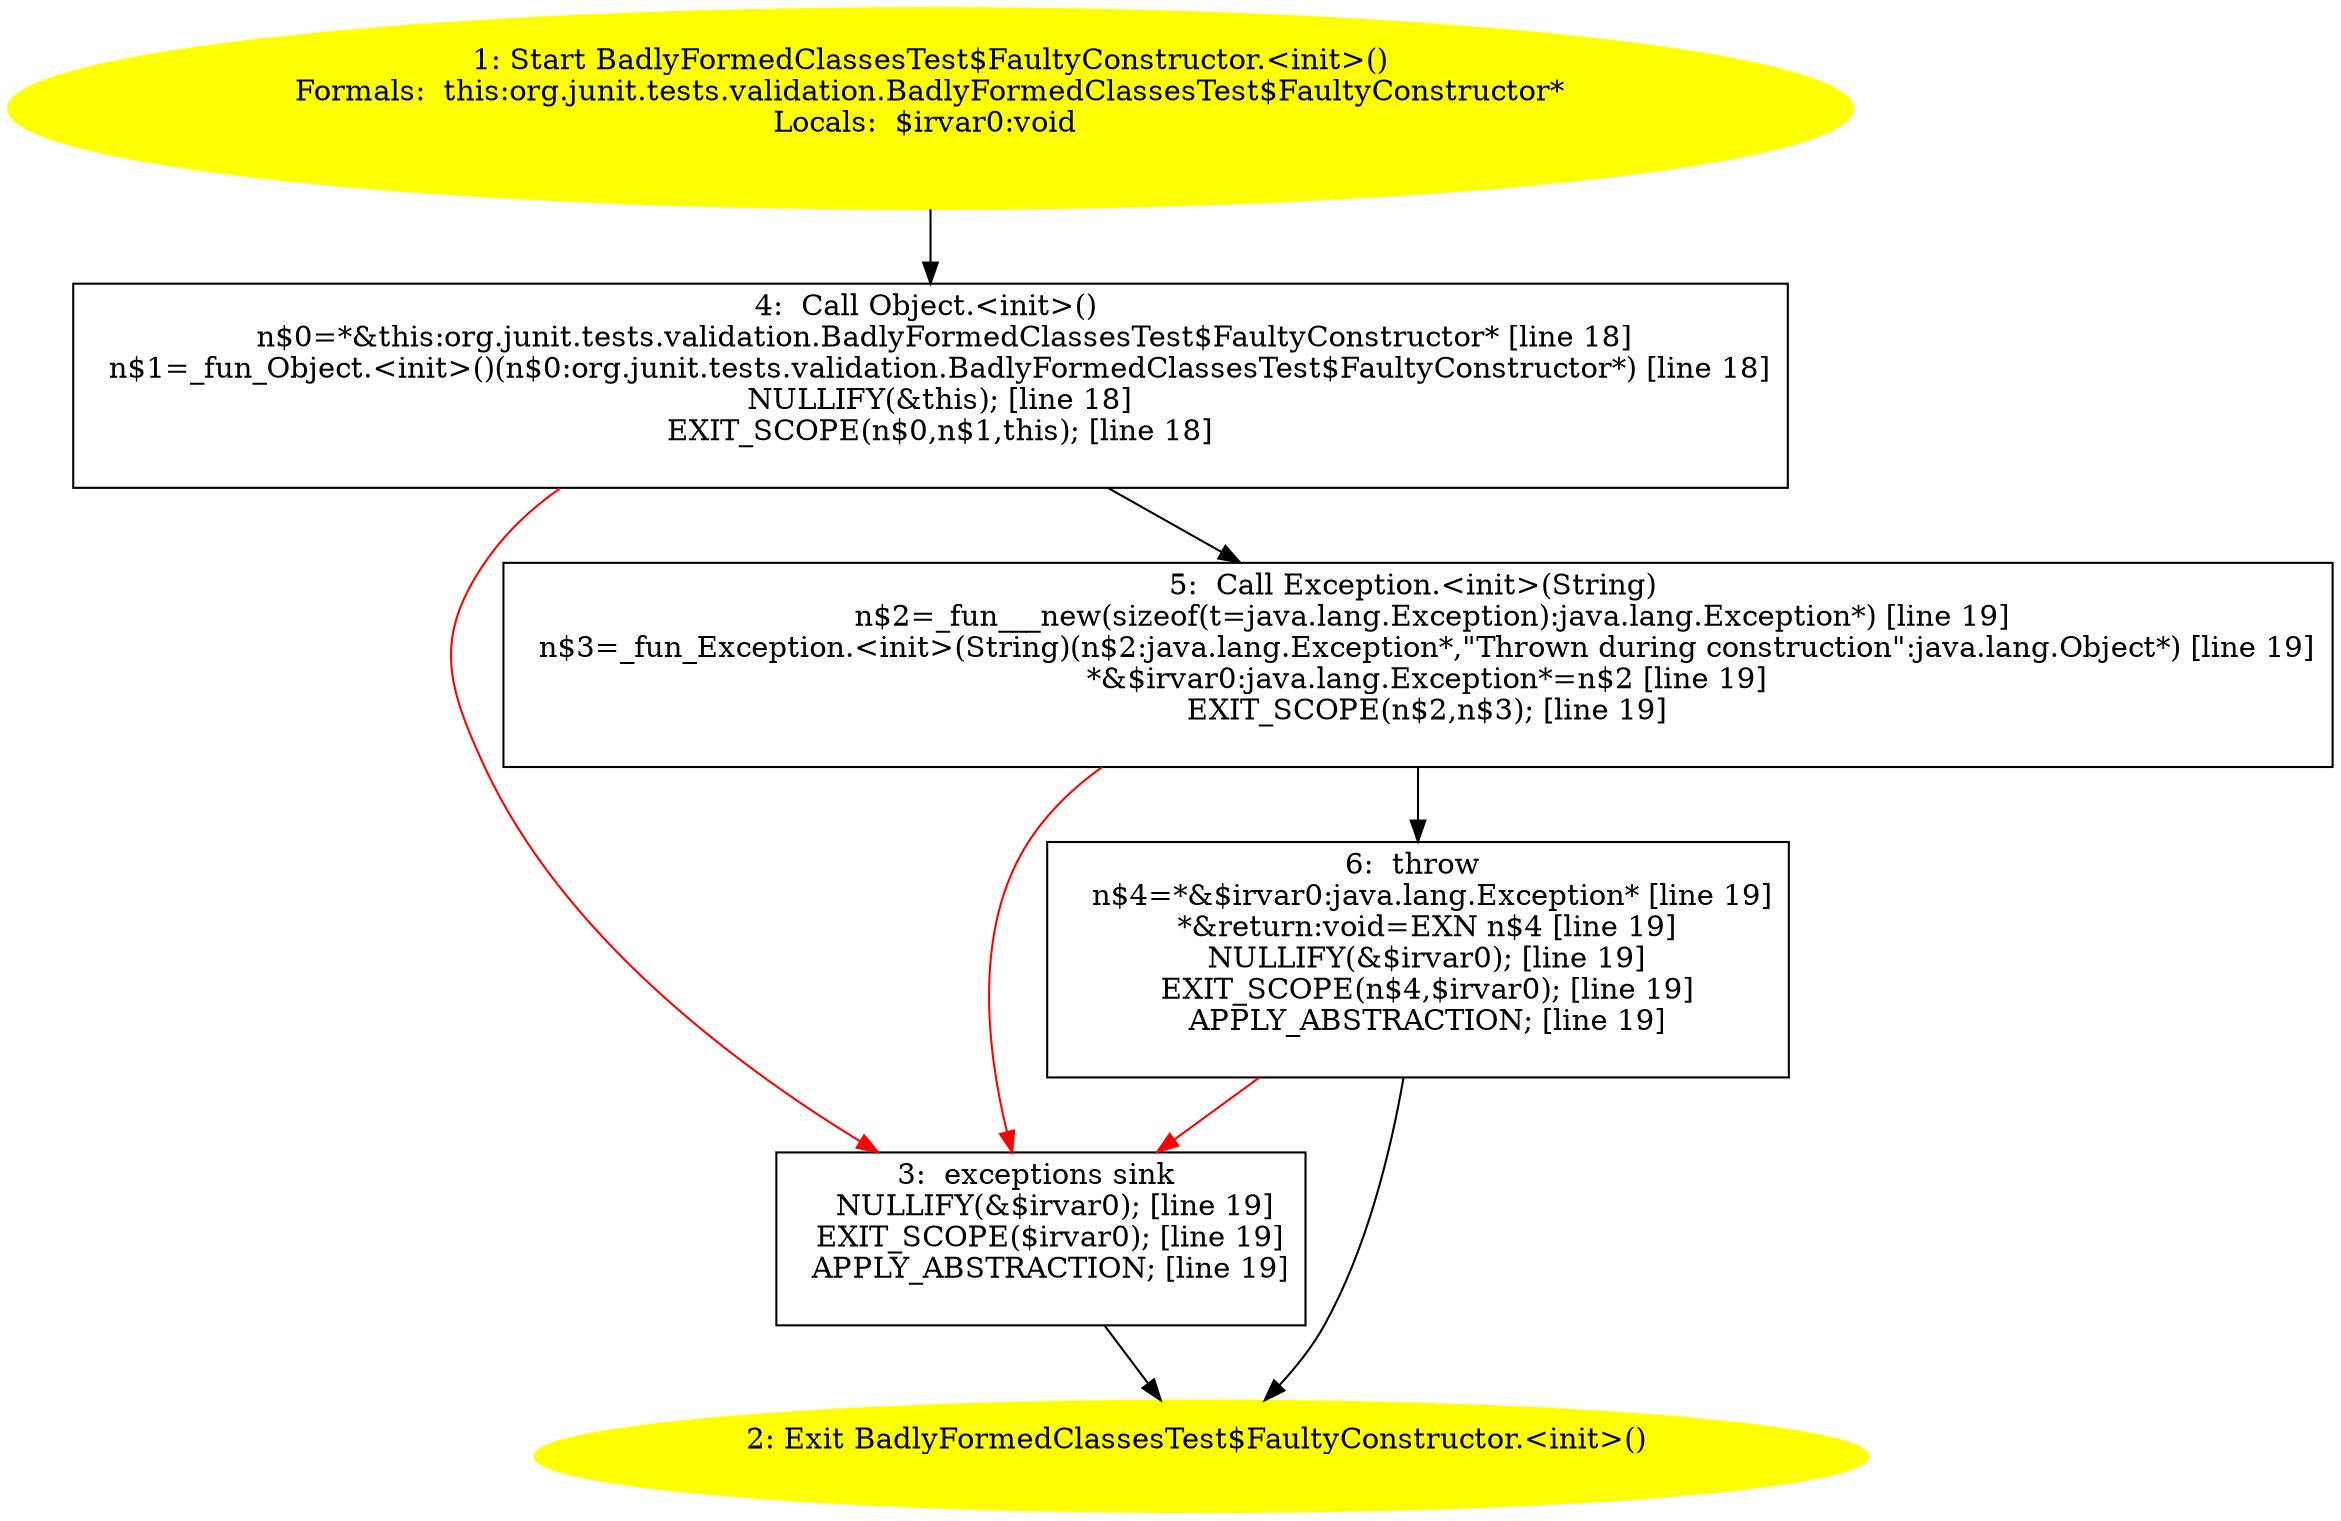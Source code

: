 /* @generated */
digraph cfg {
"org.junit.tests.validation.BadlyFormedClassesTest$FaultyConstructor.<init>().fddd795860473dfc12d90d09fe9f30e2_1" [label="1: Start BadlyFormedClassesTest$FaultyConstructor.<init>()\nFormals:  this:org.junit.tests.validation.BadlyFormedClassesTest$FaultyConstructor*\nLocals:  $irvar0:void \n  " color=yellow style=filled]
	

	 "org.junit.tests.validation.BadlyFormedClassesTest$FaultyConstructor.<init>().fddd795860473dfc12d90d09fe9f30e2_1" -> "org.junit.tests.validation.BadlyFormedClassesTest$FaultyConstructor.<init>().fddd795860473dfc12d90d09fe9f30e2_4" ;
"org.junit.tests.validation.BadlyFormedClassesTest$FaultyConstructor.<init>().fddd795860473dfc12d90d09fe9f30e2_2" [label="2: Exit BadlyFormedClassesTest$FaultyConstructor.<init>() \n  " color=yellow style=filled]
	

"org.junit.tests.validation.BadlyFormedClassesTest$FaultyConstructor.<init>().fddd795860473dfc12d90d09fe9f30e2_3" [label="3:  exceptions sink \n   NULLIFY(&$irvar0); [line 19]\n  EXIT_SCOPE($irvar0); [line 19]\n  APPLY_ABSTRACTION; [line 19]\n " shape="box"]
	

	 "org.junit.tests.validation.BadlyFormedClassesTest$FaultyConstructor.<init>().fddd795860473dfc12d90d09fe9f30e2_3" -> "org.junit.tests.validation.BadlyFormedClassesTest$FaultyConstructor.<init>().fddd795860473dfc12d90d09fe9f30e2_2" ;
"org.junit.tests.validation.BadlyFormedClassesTest$FaultyConstructor.<init>().fddd795860473dfc12d90d09fe9f30e2_4" [label="4:  Call Object.<init>() \n   n$0=*&this:org.junit.tests.validation.BadlyFormedClassesTest$FaultyConstructor* [line 18]\n  n$1=_fun_Object.<init>()(n$0:org.junit.tests.validation.BadlyFormedClassesTest$FaultyConstructor*) [line 18]\n  NULLIFY(&this); [line 18]\n  EXIT_SCOPE(n$0,n$1,this); [line 18]\n " shape="box"]
	

	 "org.junit.tests.validation.BadlyFormedClassesTest$FaultyConstructor.<init>().fddd795860473dfc12d90d09fe9f30e2_4" -> "org.junit.tests.validation.BadlyFormedClassesTest$FaultyConstructor.<init>().fddd795860473dfc12d90d09fe9f30e2_5" ;
	 "org.junit.tests.validation.BadlyFormedClassesTest$FaultyConstructor.<init>().fddd795860473dfc12d90d09fe9f30e2_4" -> "org.junit.tests.validation.BadlyFormedClassesTest$FaultyConstructor.<init>().fddd795860473dfc12d90d09fe9f30e2_3" [color="red" ];
"org.junit.tests.validation.BadlyFormedClassesTest$FaultyConstructor.<init>().fddd795860473dfc12d90d09fe9f30e2_5" [label="5:  Call Exception.<init>(String) \n   n$2=_fun___new(sizeof(t=java.lang.Exception):java.lang.Exception*) [line 19]\n  n$3=_fun_Exception.<init>(String)(n$2:java.lang.Exception*,\"Thrown during construction\":java.lang.Object*) [line 19]\n  *&$irvar0:java.lang.Exception*=n$2 [line 19]\n  EXIT_SCOPE(n$2,n$3); [line 19]\n " shape="box"]
	

	 "org.junit.tests.validation.BadlyFormedClassesTest$FaultyConstructor.<init>().fddd795860473dfc12d90d09fe9f30e2_5" -> "org.junit.tests.validation.BadlyFormedClassesTest$FaultyConstructor.<init>().fddd795860473dfc12d90d09fe9f30e2_6" ;
	 "org.junit.tests.validation.BadlyFormedClassesTest$FaultyConstructor.<init>().fddd795860473dfc12d90d09fe9f30e2_5" -> "org.junit.tests.validation.BadlyFormedClassesTest$FaultyConstructor.<init>().fddd795860473dfc12d90d09fe9f30e2_3" [color="red" ];
"org.junit.tests.validation.BadlyFormedClassesTest$FaultyConstructor.<init>().fddd795860473dfc12d90d09fe9f30e2_6" [label="6:  throw \n   n$4=*&$irvar0:java.lang.Exception* [line 19]\n  *&return:void=EXN n$4 [line 19]\n  NULLIFY(&$irvar0); [line 19]\n  EXIT_SCOPE(n$4,$irvar0); [line 19]\n  APPLY_ABSTRACTION; [line 19]\n " shape="box"]
	

	 "org.junit.tests.validation.BadlyFormedClassesTest$FaultyConstructor.<init>().fddd795860473dfc12d90d09fe9f30e2_6" -> "org.junit.tests.validation.BadlyFormedClassesTest$FaultyConstructor.<init>().fddd795860473dfc12d90d09fe9f30e2_2" ;
	 "org.junit.tests.validation.BadlyFormedClassesTest$FaultyConstructor.<init>().fddd795860473dfc12d90d09fe9f30e2_6" -> "org.junit.tests.validation.BadlyFormedClassesTest$FaultyConstructor.<init>().fddd795860473dfc12d90d09fe9f30e2_3" [color="red" ];
}
